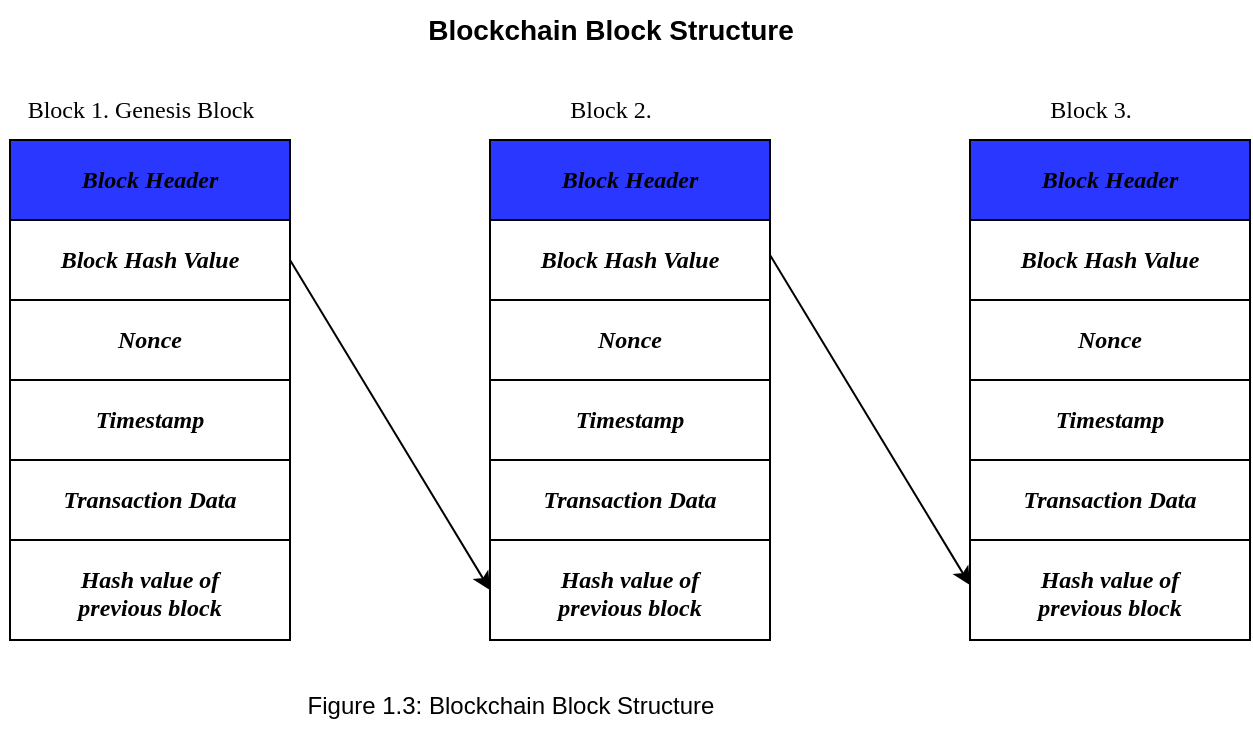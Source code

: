 <mxfile version="28.0.7">
  <diagram name="Page-1" id="AO27_slU9Cfzta5wFOIa">
    <mxGraphModel dx="1111" dy="1565" grid="1" gridSize="10" guides="1" tooltips="1" connect="1" arrows="1" fold="1" page="1" pageScale="1" pageWidth="850" pageHeight="1100" math="0" shadow="0">
      <root>
        <mxCell id="0" />
        <mxCell id="1" parent="0" />
        <mxCell id="bBgNtbu_NG_Q1Sfbpsa9-26" value="&lt;p style=&quot;margin:13px;&quot;&gt;&lt;b&gt;&lt;i&gt;&lt;font face=&quot;Comic Sans MS&quot;&gt;Block Header&lt;/font&gt;&lt;/i&gt;&lt;/b&gt;&lt;/p&gt;" style="shape=rect;html=1;overflow=fill;whiteSpace=wrap;align=center;fillColor=#2A38FF;" vertex="1" parent="1">
          <mxGeometry x="80" y="40" width="140" height="40" as="geometry" />
        </mxCell>
        <mxCell id="bBgNtbu_NG_Q1Sfbpsa9-27" value="&lt;p style=&quot;margin:13px;&quot;&gt;&lt;b&gt;&lt;i&gt;&lt;font face=&quot;Comic Sans MS&quot;&gt;Block Hash Value&lt;/font&gt;&lt;/i&gt;&lt;/b&gt;&lt;/p&gt;" style="shape=rect;html=1;overflow=fill;whiteSpace=wrap;align=center;" vertex="1" parent="1">
          <mxGeometry x="80" y="80" width="140" height="40" as="geometry" />
        </mxCell>
        <mxCell id="bBgNtbu_NG_Q1Sfbpsa9-28" value="&lt;p style=&quot;margin:13px;&quot;&gt;&lt;b&gt;&lt;i&gt;&lt;font face=&quot;Comic Sans MS&quot;&gt;Transaction Data&lt;/font&gt;&lt;/i&gt;&lt;/b&gt;&lt;/p&gt;" style="shape=rect;html=1;overflow=fill;whiteSpace=wrap;align=center;" vertex="1" parent="1">
          <mxGeometry x="80" y="200" width="140" height="40" as="geometry" />
        </mxCell>
        <mxCell id="bBgNtbu_NG_Q1Sfbpsa9-29" value="&lt;p style=&quot;margin:13px;&quot;&gt;&lt;b&gt;&lt;i&gt;&lt;font face=&quot;Comic Sans MS&quot;&gt;Timestamp&lt;/font&gt;&lt;/i&gt;&lt;/b&gt;&lt;/p&gt;" style="shape=rect;html=1;overflow=fill;whiteSpace=wrap;align=center;" vertex="1" parent="1">
          <mxGeometry x="80" y="160" width="140" height="40" as="geometry" />
        </mxCell>
        <mxCell id="bBgNtbu_NG_Q1Sfbpsa9-30" value="&lt;p style=&quot;margin:13px;&quot;&gt;&lt;b&gt;&lt;i&gt;&lt;font face=&quot;Comic Sans MS&quot;&gt;Nonce&lt;/font&gt;&lt;/i&gt;&lt;/b&gt;&lt;/p&gt;" style="shape=rect;html=1;overflow=fill;whiteSpace=wrap;align=center;" vertex="1" parent="1">
          <mxGeometry x="80" y="120" width="140" height="40" as="geometry" />
        </mxCell>
        <mxCell id="bBgNtbu_NG_Q1Sfbpsa9-31" value="&lt;p style=&quot;margin:13px;&quot;&gt;&lt;b&gt;&lt;i&gt;&lt;font face=&quot;Comic Sans MS&quot;&gt;Hash value of previous block&lt;/font&gt;&lt;/i&gt;&lt;/b&gt;&lt;/p&gt;" style="shape=rect;html=1;overflow=fill;whiteSpace=wrap;align=center;" vertex="1" parent="1">
          <mxGeometry x="80" y="240" width="140" height="50" as="geometry" />
        </mxCell>
        <mxCell id="bBgNtbu_NG_Q1Sfbpsa9-32" value="&lt;p style=&quot;margin:13px;&quot;&gt;&lt;b&gt;&lt;i&gt;&lt;font face=&quot;Comic Sans MS&quot;&gt;Block Header&lt;/font&gt;&lt;/i&gt;&lt;/b&gt;&lt;/p&gt;" style="shape=rect;html=1;overflow=fill;whiteSpace=wrap;align=center;fillColor=#2A38FF;" vertex="1" parent="1">
          <mxGeometry x="320" y="40" width="140" height="40" as="geometry" />
        </mxCell>
        <mxCell id="bBgNtbu_NG_Q1Sfbpsa9-33" value="&lt;p style=&quot;margin:13px;&quot;&gt;&lt;b&gt;&lt;i&gt;&lt;font face=&quot;Comic Sans MS&quot;&gt;Block Hash Value&lt;/font&gt;&lt;/i&gt;&lt;/b&gt;&lt;/p&gt;" style="shape=rect;html=1;overflow=fill;whiteSpace=wrap;align=center;" vertex="1" parent="1">
          <mxGeometry x="320" y="80" width="140" height="40" as="geometry" />
        </mxCell>
        <mxCell id="bBgNtbu_NG_Q1Sfbpsa9-34" value="&lt;p style=&quot;margin:13px;&quot;&gt;&lt;b&gt;&lt;i&gt;&lt;font face=&quot;Comic Sans MS&quot;&gt;Transaction Data&lt;/font&gt;&lt;/i&gt;&lt;/b&gt;&lt;/p&gt;" style="shape=rect;html=1;overflow=fill;whiteSpace=wrap;align=center;" vertex="1" parent="1">
          <mxGeometry x="320" y="200" width="140" height="40" as="geometry" />
        </mxCell>
        <mxCell id="bBgNtbu_NG_Q1Sfbpsa9-35" value="&lt;p style=&quot;margin:13px;&quot;&gt;&lt;b&gt;&lt;i&gt;&lt;font face=&quot;Comic Sans MS&quot;&gt;Timestamp&lt;/font&gt;&lt;/i&gt;&lt;/b&gt;&lt;/p&gt;" style="shape=rect;html=1;overflow=fill;whiteSpace=wrap;align=center;" vertex="1" parent="1">
          <mxGeometry x="320" y="160" width="140" height="40" as="geometry" />
        </mxCell>
        <mxCell id="bBgNtbu_NG_Q1Sfbpsa9-36" value="&lt;p style=&quot;margin:13px;&quot;&gt;&lt;b&gt;&lt;i&gt;&lt;font face=&quot;Comic Sans MS&quot;&gt;Nonce&lt;/font&gt;&lt;/i&gt;&lt;/b&gt;&lt;/p&gt;" style="shape=rect;html=1;overflow=fill;whiteSpace=wrap;align=center;" vertex="1" parent="1">
          <mxGeometry x="320" y="120" width="140" height="40" as="geometry" />
        </mxCell>
        <mxCell id="bBgNtbu_NG_Q1Sfbpsa9-37" value="&lt;p style=&quot;margin:13px;&quot;&gt;&lt;b&gt;&lt;i&gt;&lt;font face=&quot;Comic Sans MS&quot;&gt;Hash value of previous block&lt;/font&gt;&lt;/i&gt;&lt;/b&gt;&lt;/p&gt;" style="shape=rect;html=1;overflow=fill;whiteSpace=wrap;align=center;" vertex="1" parent="1">
          <mxGeometry x="320" y="240" width="140" height="50" as="geometry" />
        </mxCell>
        <mxCell id="bBgNtbu_NG_Q1Sfbpsa9-38" value="&lt;p style=&quot;margin:13px;&quot;&gt;&lt;b&gt;&lt;i&gt;&lt;font face=&quot;Comic Sans MS&quot;&gt;Block Header&lt;/font&gt;&lt;/i&gt;&lt;/b&gt;&lt;/p&gt;" style="shape=rect;html=1;overflow=fill;whiteSpace=wrap;align=center;fillColor=#2A38FF;" vertex="1" parent="1">
          <mxGeometry x="560" y="40" width="140" height="40" as="geometry" />
        </mxCell>
        <mxCell id="bBgNtbu_NG_Q1Sfbpsa9-39" value="&lt;p style=&quot;margin:13px;&quot;&gt;&lt;b&gt;&lt;i&gt;&lt;font face=&quot;Comic Sans MS&quot;&gt;Block Hash Value&lt;/font&gt;&lt;/i&gt;&lt;/b&gt;&lt;/p&gt;" style="shape=rect;html=1;overflow=fill;whiteSpace=wrap;align=center;" vertex="1" parent="1">
          <mxGeometry x="560" y="80" width="140" height="40" as="geometry" />
        </mxCell>
        <mxCell id="bBgNtbu_NG_Q1Sfbpsa9-40" value="&lt;p style=&quot;margin:13px;&quot;&gt;&lt;b&gt;&lt;i&gt;&lt;font face=&quot;Comic Sans MS&quot;&gt;Transaction Data&lt;/font&gt;&lt;/i&gt;&lt;/b&gt;&lt;/p&gt;" style="shape=rect;html=1;overflow=fill;whiteSpace=wrap;align=center;" vertex="1" parent="1">
          <mxGeometry x="560" y="200" width="140" height="40" as="geometry" />
        </mxCell>
        <mxCell id="bBgNtbu_NG_Q1Sfbpsa9-41" value="&lt;p style=&quot;margin:13px;&quot;&gt;&lt;b&gt;&lt;i&gt;&lt;font face=&quot;Comic Sans MS&quot;&gt;Timestamp&lt;/font&gt;&lt;/i&gt;&lt;/b&gt;&lt;/p&gt;" style="shape=rect;html=1;overflow=fill;whiteSpace=wrap;align=center;" vertex="1" parent="1">
          <mxGeometry x="560" y="160" width="140" height="40" as="geometry" />
        </mxCell>
        <mxCell id="bBgNtbu_NG_Q1Sfbpsa9-42" value="&lt;p style=&quot;margin:13px;&quot;&gt;&lt;b&gt;&lt;i&gt;&lt;font face=&quot;Comic Sans MS&quot;&gt;Nonce&lt;/font&gt;&lt;/i&gt;&lt;/b&gt;&lt;/p&gt;" style="shape=rect;html=1;overflow=fill;whiteSpace=wrap;align=center;" vertex="1" parent="1">
          <mxGeometry x="560" y="120" width="140" height="40" as="geometry" />
        </mxCell>
        <mxCell id="bBgNtbu_NG_Q1Sfbpsa9-43" value="&lt;p style=&quot;margin:13px;&quot;&gt;&lt;b&gt;&lt;i&gt;&lt;font face=&quot;Comic Sans MS&quot;&gt;Hash value of previous block&lt;/font&gt;&lt;/i&gt;&lt;/b&gt;&lt;/p&gt;" style="shape=rect;html=1;overflow=fill;whiteSpace=wrap;align=center;" vertex="1" parent="1">
          <mxGeometry x="560" y="240" width="140" height="50" as="geometry" />
        </mxCell>
        <mxCell id="bBgNtbu_NG_Q1Sfbpsa9-44" value="&lt;font style=&quot;font-size: 14px;&quot;&gt;&lt;b&gt;Blockchain Block Structure&lt;/b&gt;&lt;/font&gt;" style="text;html=1;align=center;verticalAlign=middle;resizable=0;points=[];autosize=1;strokeColor=none;fillColor=none;" vertex="1" parent="1">
          <mxGeometry x="275" y="-30" width="210" height="30" as="geometry" />
        </mxCell>
        <mxCell id="bBgNtbu_NG_Q1Sfbpsa9-45" value="" style="endArrow=classic;html=1;rounded=0;entryX=0;entryY=0.5;entryDx=0;entryDy=0;exitX=1;exitY=0.5;exitDx=0;exitDy=0;" edge="1" parent="1" source="bBgNtbu_NG_Q1Sfbpsa9-27" target="bBgNtbu_NG_Q1Sfbpsa9-37">
          <mxGeometry width="50" height="50" relative="1" as="geometry">
            <mxPoint x="230" y="100" as="sourcePoint" />
            <mxPoint x="450" y="120" as="targetPoint" />
          </mxGeometry>
        </mxCell>
        <mxCell id="bBgNtbu_NG_Q1Sfbpsa9-46" value="" style="endArrow=classic;html=1;rounded=0;entryX=0;entryY=0.5;entryDx=0;entryDy=0;exitX=1;exitY=0.5;exitDx=0;exitDy=0;" edge="1" parent="1">
          <mxGeometry width="50" height="50" relative="1" as="geometry">
            <mxPoint x="460" y="97.5" as="sourcePoint" />
            <mxPoint x="560" y="262.5" as="targetPoint" />
          </mxGeometry>
        </mxCell>
        <mxCell id="bBgNtbu_NG_Q1Sfbpsa9-47" value="&lt;font face=&quot;Comic Sans MS&quot;&gt;Block 1. Genesis Block&lt;/font&gt;" style="text;html=1;align=center;verticalAlign=middle;resizable=0;points=[];autosize=1;strokeColor=none;fillColor=none;" vertex="1" parent="1">
          <mxGeometry x="75" y="10" width="140" height="30" as="geometry" />
        </mxCell>
        <mxCell id="bBgNtbu_NG_Q1Sfbpsa9-48" value="&lt;font face=&quot;Comic Sans MS&quot;&gt;Block 2.&lt;/font&gt;" style="text;html=1;align=center;verticalAlign=middle;resizable=0;points=[];autosize=1;strokeColor=none;fillColor=none;" vertex="1" parent="1">
          <mxGeometry x="345" y="10" width="70" height="30" as="geometry" />
        </mxCell>
        <mxCell id="bBgNtbu_NG_Q1Sfbpsa9-49" value="&lt;font face=&quot;Comic Sans MS&quot;&gt;Block 3.&lt;/font&gt;" style="text;html=1;align=center;verticalAlign=middle;resizable=0;points=[];autosize=1;strokeColor=none;fillColor=none;" vertex="1" parent="1">
          <mxGeometry x="585" y="10" width="70" height="30" as="geometry" />
        </mxCell>
        <mxCell id="bBgNtbu_NG_Q1Sfbpsa9-50" value="&lt;font style=&quot;font-size: 12px;&quot;&gt;Figure 1.3:&amp;nbsp;Blockchain Block Structure&lt;/font&gt;" style="text;html=1;align=center;verticalAlign=middle;resizable=0;points=[];autosize=1;strokeColor=none;fillColor=none;" vertex="1" parent="1">
          <mxGeometry x="215" y="308" width="230" height="30" as="geometry" />
        </mxCell>
      </root>
    </mxGraphModel>
  </diagram>
</mxfile>
